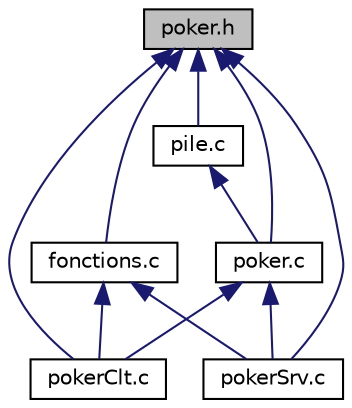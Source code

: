 digraph "poker.h"
{
  edge [fontname="Helvetica",fontsize="10",labelfontname="Helvetica",labelfontsize="10"];
  node [fontname="Helvetica",fontsize="10",shape=record];
  Node1 [label="poker.h",height=0.2,width=0.4,color="black", fillcolor="grey75", style="filled", fontcolor="black"];
  Node1 -> Node2 [dir="back",color="midnightblue",fontsize="10",style="solid",fontname="Helvetica"];
  Node2 [label="fonctions.c",height=0.2,width=0.4,color="black", fillcolor="white", style="filled",URL="$fonctions_8c.html",tooltip="Ce programme inclus les fonctions utilisées par les clients et les serveurs. "];
  Node2 -> Node3 [dir="back",color="midnightblue",fontsize="10",style="solid",fontname="Helvetica"];
  Node3 [label="pokerClt.c",height=0.2,width=0.4,color="black", fillcolor="white", style="filled",URL="$poker_clt_8c.html",tooltip="Ce programme est le programme executé par les clients. "];
  Node2 -> Node4 [dir="back",color="midnightblue",fontsize="10",style="solid",fontname="Helvetica"];
  Node4 [label="pokerSrv.c",height=0.2,width=0.4,color="black", fillcolor="white", style="filled",URL="$poker_srv_8c.html",tooltip="Ce programme est le programme executé par le serveur. "];
  Node1 -> Node5 [dir="back",color="midnightblue",fontsize="10",style="solid",fontname="Helvetica"];
  Node5 [label="pile.c",height=0.2,width=0.4,color="black", fillcolor="white", style="filled",URL="$pile_8c.html",tooltip="Ce programme inclus les fonctions d&#39;utilistation d&#39;une pile. "];
  Node5 -> Node6 [dir="back",color="midnightblue",fontsize="10",style="solid",fontname="Helvetica"];
  Node6 [label="poker.c",height=0.2,width=0.4,color="black", fillcolor="white", style="filled",URL="$poker_8c.html",tooltip="Ce programme inclus les fonctions utilisées par l&#39;application de poker. "];
  Node6 -> Node3 [dir="back",color="midnightblue",fontsize="10",style="solid",fontname="Helvetica"];
  Node6 -> Node4 [dir="back",color="midnightblue",fontsize="10",style="solid",fontname="Helvetica"];
  Node1 -> Node6 [dir="back",color="midnightblue",fontsize="10",style="solid",fontname="Helvetica"];
  Node1 -> Node3 [dir="back",color="midnightblue",fontsize="10",style="solid",fontname="Helvetica"];
  Node1 -> Node4 [dir="back",color="midnightblue",fontsize="10",style="solid",fontname="Helvetica"];
}
